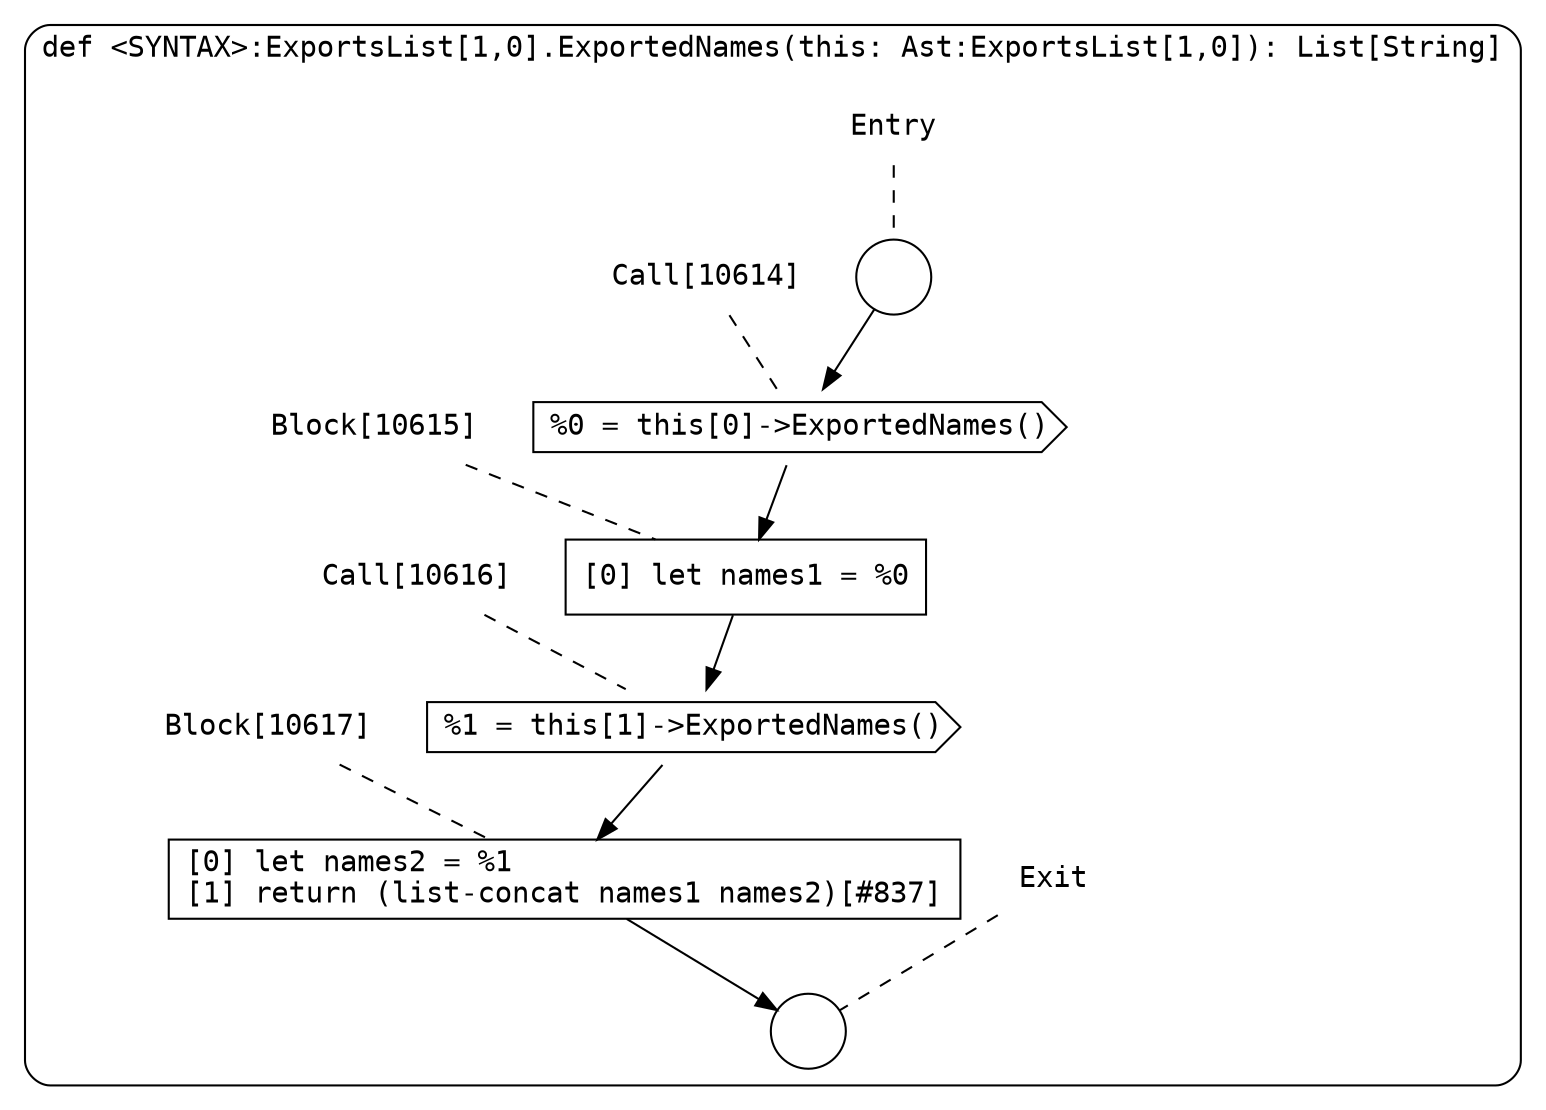 digraph {
  graph [fontname = "Consolas"]
  node [fontname = "Consolas"]
  edge [fontname = "Consolas"]
  subgraph cluster1950 {
    label = "def <SYNTAX>:ExportsList[1,0].ExportedNames(this: Ast:ExportsList[1,0]): List[String]"
    style = rounded
    cluster1950_entry_name [shape=none, label=<<font color="black">Entry</font>>]
    cluster1950_entry_name -> cluster1950_entry [arrowhead=none, color="black", style=dashed]
    cluster1950_entry [shape=circle label=" " color="black" fillcolor="white" style=filled]
    cluster1950_entry -> node10614 [color="black"]
    cluster1950_exit_name [shape=none, label=<<font color="black">Exit</font>>]
    cluster1950_exit_name -> cluster1950_exit [arrowhead=none, color="black", style=dashed]
    cluster1950_exit [shape=circle label=" " color="black" fillcolor="white" style=filled]
    node10614_name [shape=none, label=<<font color="black">Call[10614]</font>>]
    node10614_name -> node10614 [arrowhead=none, color="black", style=dashed]
    node10614 [shape=cds, label=<<font color="black">%0 = this[0]-&gt;ExportedNames()</font>> color="black" fillcolor="white", style=filled]
    node10614 -> node10615 [color="black"]
    node10615_name [shape=none, label=<<font color="black">Block[10615]</font>>]
    node10615_name -> node10615 [arrowhead=none, color="black", style=dashed]
    node10615 [shape=box, label=<<font color="black">[0] let names1 = %0<BR ALIGN="LEFT"/></font>> color="black" fillcolor="white", style=filled]
    node10615 -> node10616 [color="black"]
    node10616_name [shape=none, label=<<font color="black">Call[10616]</font>>]
    node10616_name -> node10616 [arrowhead=none, color="black", style=dashed]
    node10616 [shape=cds, label=<<font color="black">%1 = this[1]-&gt;ExportedNames()</font>> color="black" fillcolor="white", style=filled]
    node10616 -> node10617 [color="black"]
    node10617_name [shape=none, label=<<font color="black">Block[10617]</font>>]
    node10617_name -> node10617 [arrowhead=none, color="black", style=dashed]
    node10617 [shape=box, label=<<font color="black">[0] let names2 = %1<BR ALIGN="LEFT"/>[1] return (list-concat names1 names2)[#837]<BR ALIGN="LEFT"/></font>> color="black" fillcolor="white", style=filled]
    node10617 -> cluster1950_exit [color="black"]
  }
}